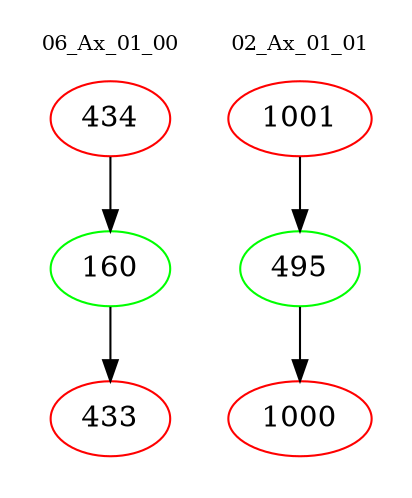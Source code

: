 digraph{
subgraph cluster_0 {
color = white
label = "06_Ax_01_00";
fontsize=10;
T0_434 [label="434", color="red"]
T0_434 -> T0_160 [color="black"]
T0_160 [label="160", color="green"]
T0_160 -> T0_433 [color="black"]
T0_433 [label="433", color="red"]
}
subgraph cluster_1 {
color = white
label = "02_Ax_01_01";
fontsize=10;
T1_1001 [label="1001", color="red"]
T1_1001 -> T1_495 [color="black"]
T1_495 [label="495", color="green"]
T1_495 -> T1_1000 [color="black"]
T1_1000 [label="1000", color="red"]
}
}
